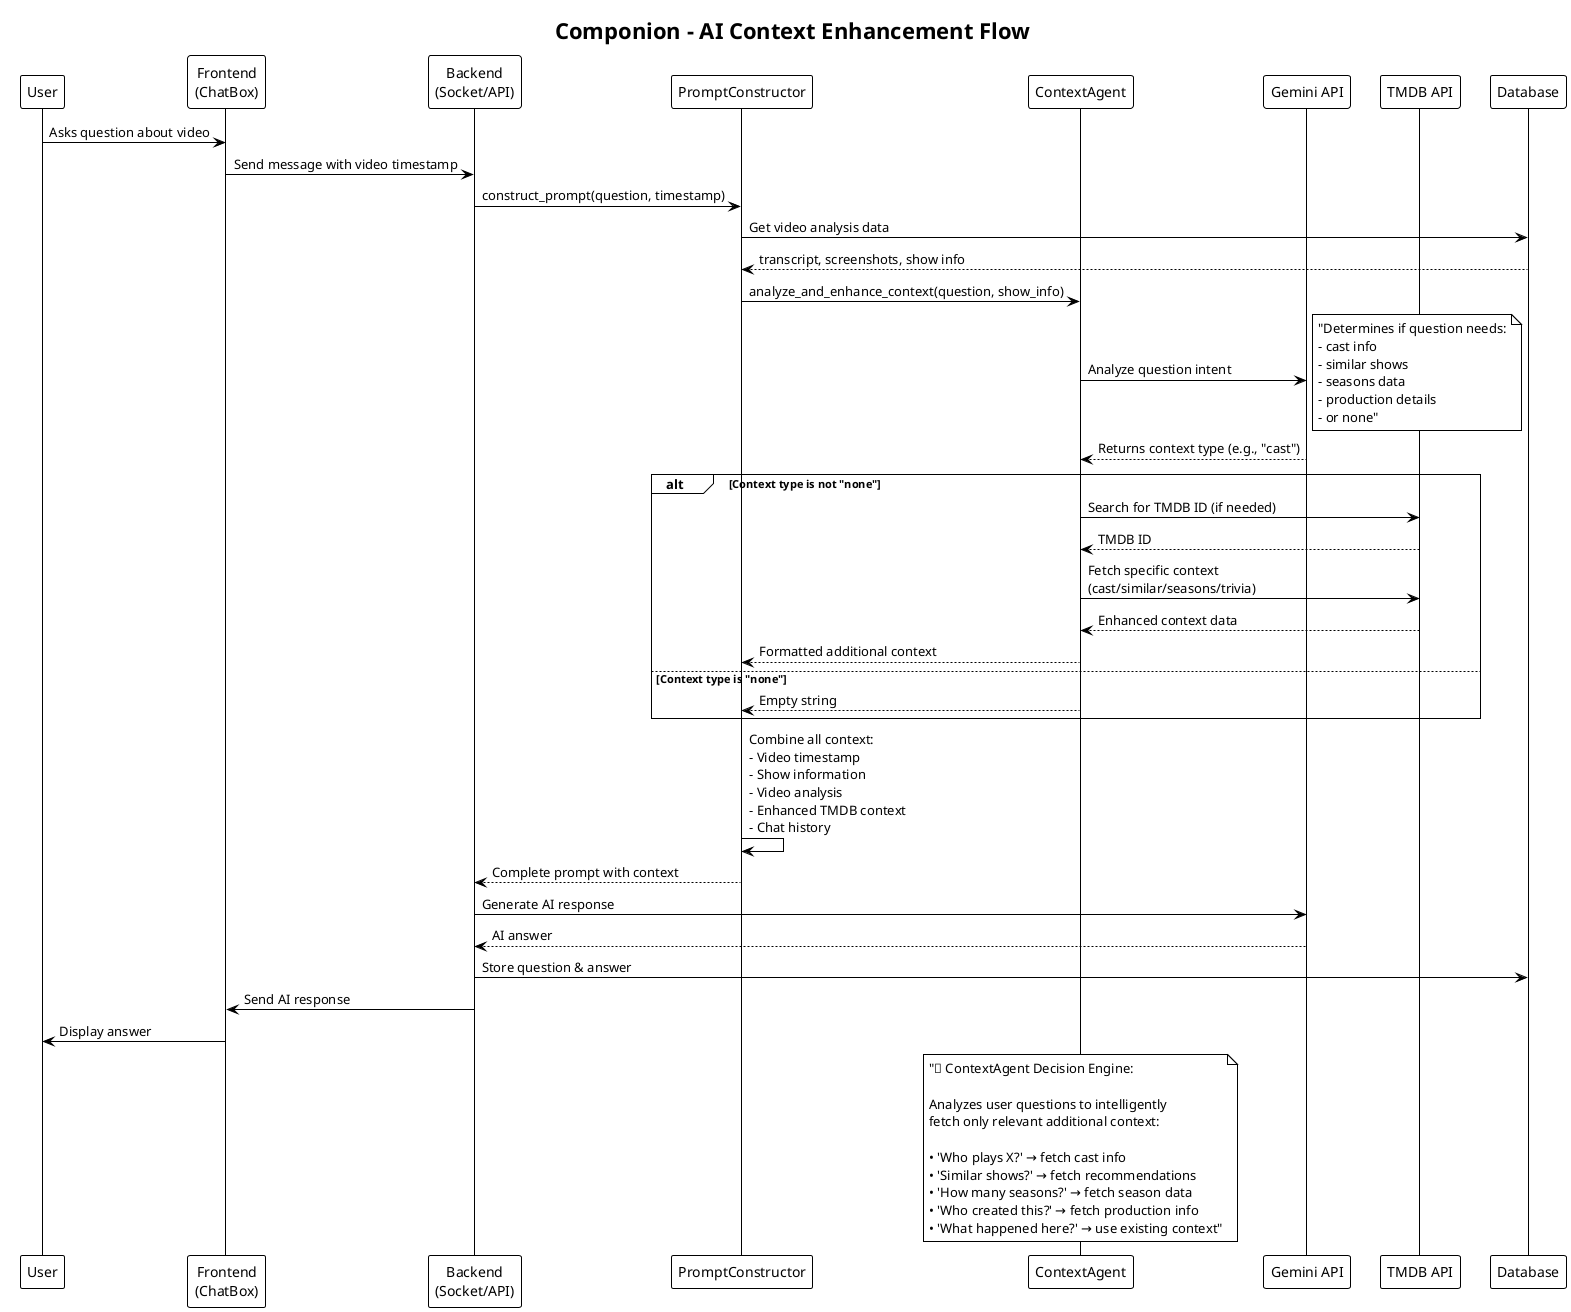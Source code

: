 @startuml ai_context_flow
!theme plain
title Componion - AI Context Enhancement Flow

participant "User" as U
participant "Frontend\n(ChatBox)" as FE
participant "Backend\n(Socket/API)" as BE
participant "PromptConstructor" as PC
participant "ContextAgent" as CA
participant "Gemini API" as GA
participant "TMDB API" as TA
participant "Database" as DB

U -> FE : Asks question about video
FE -> BE : Send message with video timestamp
BE -> PC : construct_prompt(question, timestamp)

PC -> DB : Get video analysis data
DB --> PC : transcript, screenshots, show info

PC -> CA : analyze_and_enhance_context(question, show_info)

CA -> GA : Analyze question intent
note right : "Determines if question needs:\n- cast info\n- similar shows\n- seasons data\n- production details\n- or none"
GA --> CA : Returns context type (e.g., "cast")

alt Context type is not "none"
  CA -> TA : Search for TMDB ID (if needed)
  TA --> CA : TMDB ID
  
  CA -> TA : Fetch specific context\n(cast/similar/seasons/trivia)
  TA --> CA : Enhanced context data
  
  CA --> PC : Formatted additional context
else Context type is "none"
  CA --> PC : Empty string
end

PC -> PC : Combine all context:\n- Video timestamp\n- Show information\n- Video analysis\n- Enhanced TMDB context\n- Chat history

PC --> BE : Complete prompt with context

BE -> GA : Generate AI response
GA --> BE : AI answer

BE -> DB : Store question & answer
BE -> FE : Send AI response
FE -> U : Display answer

note over CA : "🤖 ContextAgent Decision Engine:\n\nAnalyzes user questions to intelligently\nfetch only relevant additional context:\n\n• 'Who plays X?' → fetch cast info\n• 'Similar shows?' → fetch recommendations\n• 'How many seasons?' → fetch season data\n• 'Who created this?' → fetch production info\n• 'What happened here?' → use existing context"

@enduml
